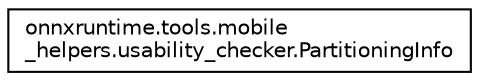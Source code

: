 digraph "Graphical Class Hierarchy"
{
 // LATEX_PDF_SIZE
  edge [fontname="Helvetica",fontsize="10",labelfontname="Helvetica",labelfontsize="10"];
  node [fontname="Helvetica",fontsize="10",shape=record];
  rankdir="LR";
  Node0 [label="onnxruntime.tools.mobile\l_helpers.usability_checker.PartitioningInfo",height=0.2,width=0.4,color="black", fillcolor="white", style="filled",URL="$classonnxruntime_1_1tools_1_1mobile__helpers_1_1usability__checker_1_1PartitioningInfo.html",tooltip=" "];
}
